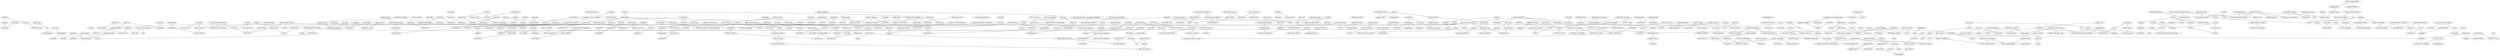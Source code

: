strict graph layer1 {
	graph [name=layer1];
	node [label="\N"];
	453	[label=Metamizole,
		level=2,
		src_id=4539,
		weight=0.000343779721690339];
	3528	[label=Ketoprofen,
		src_id=995,
		weight=0.00017087421941038169];
	453 -- 3528	[level=2,
		weight=150.85];
	573	[label="Dermatitis atopic",
		level=2,
		src_id=175039,
		weight=0.00036268232878682586];
	4102	[label="Molluscum contagiosum",
		src_id=181074,
		weight="7.908616628913477e-05"];
	573 -- 4102	[level=2,
		weight=77.85];
	192	[label="Intra-uterine contraceptive device",
		level=1,
		src_id=179325,
		weight=0.0005350495030549507];
	235	[label=Hysteroscopy,
		level=1,
		src_id=178691,
		weight=0.001127987778172091];
	192 -- 235	[level=1,
		weight=680.88];
	1290	[label=Levonorgestrel,
		src_id=357,
		weight=0.00026220768291672787];
	192 -- 1290	[level=1,
		weight=327.22];
	36	[label="General anaesthesia",
		level=1,
		src_id=177267,
		weight=0.0012487243809056043];
	8	[label="Endotracheal intubation",
		level=1,
		src_id=175952,
		weight=0.0029660700067151513];
	36 -- 8	[level=1,
		weight=236.06];
	1823	[label=Theophylline,
		src_id=268,
		weight=0.00016381561203657782];
	36 -- 1823	[level=2,
		weight=182.64];
	1653	[label=Petrolatum,
		src_id=9014,
		weight=0.00025094233887216924];
	36 -- 1653	[level=2,
		weight=91.82];
	1609	[label=Barbiturates,
		src_id=171262,
		weight=0.00030118982233764236];
	36 -- 1609	[level=1,
		weight=167.5];
	902	[label=Bupivacaine,
		src_id=288,
		weight=0.000289045012379047];
	36 -- 902	[level=1,
		weight=231.54];
	1510	[label=Extubation,
		src_id=176387,
		weight=0.00023104223786010405];
	36 -- 1510	[level=1,
		weight=231.54];
	3520	[label=Abacavir,
		src_id=1033,
		weight=0.0002074355278250261];
	1283	[label=Allopurinol,
		src_id=426,
		weight=0.0002218308188436053];
	3520 -- 1283	[level=2,
		weight=157.53];
	2575	[label=Nevirapine,
		src_id=229,
		weight=0.00015983245257686265];
	3520 -- 2575	[level=2,
		weight=139.48];
	911	[label=Thiamine,
		src_id=144,
		weight=0.00030324949735796786];
	278	[label=Cyanocobalamin,
		level=2,
		src_id=108,
		weight=0.0004306182205437984];
	911 -- 278	[level=2,
		weight=324.21];
	275	[label=Riboflavin,
		level=2,
		src_id=132,
		weight=0.00044609615830520027];
	911 -- 275	[level=2,
		weight=443.47];
	802	[label="Blood immunoglobulin M",
		level=2,
		src_id=172212,
		weight=0.0003856498047249515];
	4538	[label="Blood immunoglobulin M increased",
		src_id=172215,
		weight="9.8375719899159e-05"];
	802 -- 4538	[level=2,
		weight=91.82];
	191	[label=Kyphosis,
		level=1,
		src_id=179643,
		weight=0.0006475076635930889];
	2688	[label="Spinal osteoarthritis",
		src_id=186247,
		weight=0.0001590797957561593];
	191 -- 2688	[level=2,
		weight=162.51];
	295	[label="Neuropathy peripheral",
		src_id=181766,
		weight=0.00025312764452300974];
	191 -- 295	[level=1,
		weight=216.17];
	51	[label=Pimecrolimus,
		level=1,
		src_id=327,
		weight=0.00092747679905103];
	674	[label="Darbepoetin alfa",
		level=1,
		src_id=12,
		weight=0.0005315049695105913];
	51 -- 674	[level=1,
		weight=400.6];
	3602	[label=Rofecoxib,
		src_id=520,
		weight=0.00011731472173842926];
	51 -- 3602	[level=1,
		weight=149.0];
	142	[label="Craniocerebral injury",
		level=2,
		src_id=174523,
		weight=0.0004135230648001639];
	304	[label=Hypoglycaemia,
		src_id=178590,
		weight=0.00028463559992515885];
	142 -- 304	[level=2,
		weight=118.53];
	429	[label=Acidosis,
		level=2,
		src_id=169637,
		weight=0.000424542515939381];
	63	[label=Vigabatrin,
		level=1,
		src_id=1064,
		weight=0.0007308523807714253];
	429 -- 63	[level=1,
		weight=273.45];
	467	[label=Tiagabine,
		level=2,
		src_id=892,
		weight=0.00040487335678035985];
	429 -- 467	[level=1,
		weight=182.64];
	138	[label=Ketosis,
		level=1,
		src_id=179595,
		weight=0.0005548317846352088];
	429 -- 138	[level=1,
		weight=231.54];
	279	[label="Weight decreased",
		src_id=188823,
		weight=0.0002987069737517675];
	429 -- 279	[level=1,
		weight=200.8];
	202	[label=Constipation,
		level=2,
		src_id=174340,
		weight=0.0003669073812335021];
	429 -- 202	[level=2,
		weight=200.8];
	4410	[label=Dermatofibrosarcoma,
		src_id=175050,
		weight=0.00010585574800961044];
	1451	[label=Kyphoscoliosis,
		src_id=179641,
		weight=0.00023631664062904182];
	4410 -- 1451	[level=2,
		weight=100.9];
	364	[label="Skin lesion",
		level=2,
		src_id=185961,
		weight=0.00042724188838580684];
	4410 -- 364	[level=2,
		weight=84.25];
	2561	[label=Digoxin,
		src_id=379,
		weight=0.00014004484402264998];
	2515	[label=Quinidine,
		src_id=894,
		weight=0.00017439453531305798];
	2561 -- 2515	[level=2,
		weight=83.7];
	2561 -- 1823	[level=2,
		weight=89.28];
	1	[label=Convulsion,
		level=1,
		src_id=174366,
		weight=0.0014914133970943108];
	40	[label=Levetiracetam,
		level=2,
		src_id=1186,
		weight=0.0003456160517404579];
	1 -- 40	[level=1,
		weight=132.74];
	2	[label=Epilepsy,
		level=1,
		src_id=176107,
		weight=0.001158093665565596];
	1 -- 2	[level=1,
		weight=396.74];
	102	[label="Grand mal convulsion",
		level=2,
		src_id=177516,
		weight=0.00035869201269556175];
	1 -- 102	[level=2,
		weight=114.94];
	60	[label="Drug abuse",
		level=1,
		src_id=175347,
		weight=0.0007267522280016231];
	43	[label=Cannabis,
		level=1,
		src_id=240914,
		weight=0.0007002452967615758];
	60 -- 43	[level=1,
		weight=100.9];
	399	[label="Full blood count",
		src_id=176934,
		weight=0.0002406821228452093];
	60 -- 399	[level=1,
		weight=154.69];
	1219	[label=Taurine,
		src_id=1860,
		weight=0.00016994231857871784];
	63 -- 1219	[level=1,
		weight=200.8];
	112	[label="Valproic Acid",
		level=2,
		src_id=304,
		weight=0.00040649652407261013];
	27	[label=Lamotrigine,
		level=1,
		src_id=542,
		weight=0.000566509036161363];
	112 -- 27	[level=2,
		weight=172.8];
	42	[label=Carbamazepine,
		level=2,
		src_id=551,
		weight=0.00046140208791079255];
	112 -- 42	[level=2,
		weight=211.14];
	2777	[label=Polypectomy,
		src_id=183791,
		weight=0.0001429336741023957];
	99	[label=Polyp,
		level=1,
		src_id=183789,
		weight=0.0005333674048336311];
	2777 -- 99	[level=1,
		weight=143.71];
	2777 -- 235	[level=1,
		weight=100.9];
	211	[label=Didanosine,
		level=2,
		src_id=886,
		weight=0.0005073627703348053];
	5067	[label=Delavirdine,
		src_id=691,
		weight="9.653514467682304e-05"];
	211 -- 5067	[level=2,
		weight=167.5];
	457	[label=Cholestyramine,
		src_id=1374,
		weight=0.00030033650508549817];
	1837	[label=Basiliximab,
		src_id=72,
		weight=0.00018758104483879227];
	457 -- 1837	[level=1,
		weight=100.9];
	1381	[label="Portal vein thrombosis",
		src_id=183845,
		weight=0.00018313799996798617];
	457 -- 1381	[level=2,
		weight=100.9];
	1396	[label=Paracentesis,
		src_id=182774,
		weight=0.00015176052168613556];
	457 -- 1396	[level=1,
		weight=84.25];
	2476	[label="Ursodeoxycholic acid",
		src_id=1519,
		weight=0.00014573861715726504];
	457 -- 2476	[level=1,
		weight=100.9];
	1297	[label="Tenofovir disoproxil",
		src_id=291,
		weight=0.0002189107299293035];
	220	[label=Pegfilgrastim,
		level=1,
		src_id=19,
		weight=0.0007400238987361521];
	1297 -- 220	[level=2,
		weight=529.88];
	1803	[label=Ritonavir,
		src_id=492,
		weight=0.00018436974003735907];
	1297 -- 1803	[level=2,
		weight=300.7];
	1187	[label="Inositol nicotinate",
		level=2,
		src_id=7903,
		weight=0.0004615402970516404];
	1216	[label=Nicotinamide,
		level=2,
		src_id=2556,
		weight=0.0003444109299269512];
	1187 -- 1216	[level=2,
		weight=412.87];
	480	[label=Biotin,
		src_id=114,
		weight=0.0003093937963794409];
	1187 -- 480	[level=2,
		weight=405.77];
	859	[label="Pantothenic acid",
		level=1,
		src_id=1701,
		weight=0.0005698337503530614];
	1187 -- 859	[level=1,
		weight=516.97];
	2589	[label=Choline,
		src_id=115,
		weight=0.0003301661511252704];
	1187 -- 2589	[level=1,
		weight=474.21];
	37	[label=Discomfort,
		level=1,
		src_id=175264,
		weight=0.000955005330541447];
	227	[label="Prostate cancer",
		level=2,
		src_id=184259,
		weight=0.0003883593160247602];
	37 -- 227	[level=2,
		weight=100.9];
	520	[label="Pain assessment",
		src_id=182631,
		weight=0.00031382712576197297];
	37 -- 520	[level=1,
		weight=215.07];
	472	[label=Cefotaxime,
		level=2,
		src_id=482,
		weight=0.0003486274321725958];
	2492	[label=Cefuroxime,
		src_id=1096,
		weight=0.0001902509214028218];
	472 -- 2492	[level=2,
		weight=104.34];
	1950	[label="Procedural complication",
		src_id=184103,
		weight=0.00016646837379897216];
	2823	[label="Oesophageal stenosis",
		src_id=182130,
		weight=0.00011631653955907056];
	1950 -- 2823	[level=2,
		weight=53.58];
	3724	[label=Vitrectomy,
		src_id=188671,
		weight="8.676875443323742e-05"];
	1950 -- 3724	[level=2,
		weight=53.58];
	72	[label=Headache,
		level=2,
		src_id=177790,
		weight=0.0004060717314652504];
	166	[label=Aura,
		src_id=171120,
		weight=0.0003056380812108006];
	72 -- 166	[level=1,
		weight=200.8];
	21	[label=Dizziness,
		level=1,
		src_id=175317,
		weight=0.0010359105341555743];
	72 -- 21	[level=1,
		weight=207.69];
	2060	[label="Left ventricular failure",
		src_id=179843,
		weight=0.00016961447449979325];
	734	[label="Malignant hypertension",
		level=2,
		src_id=180419,
		weight=0.00037231743672984315];
	2060 -- 734	[level=2,
		weight=53.58];
	3198	[label="Atrial tachycardia",
		src_id=171085,
		weight=0.00013027327299679052];
	2060 -- 3198	[level=2,
		weight=84.25];
	659	[label=Gemcitabine,
		src_id=430,
		weight=0.000293975878024137];
	450	[label=Alicaforsen,
		level=2,
		src_id=5493,
		weight=0.000395699346007514];
	659 -- 450	[level=2,
		weight=167.5];
	4119	[label="Metastases to lung",
		src_id=180867,
		weight="7.708890318224463e-05"];
	659 -- 4119	[level=2,
		weight=84.25];
	2905	[label="Liver function test abnormal",
		src_id=180084,
		weight=0.00014244402158439308];
	4629	[label="Alagille syndrome",
		src_id=169931,
		weight="8.252355142642772e-05"];
	2905 -- 4629	[level=1,
		weight=91.82];
	1986	[label=Pancreaticoduodenectomy,
		src_id=182721,
		weight=0.000153247297884743];
	2905 -- 1986	[level=1,
		weight=91.82];
	273	[label=Baclofen,
		level=2,
		src_id=172,
		weight=0.0003439734997127418];
	315	[label="Emotional distress",
		src_id=175782,
		weight=0.0003354403898744727];
	273 -- 315	[level=2,
		weight=143.71];
	163	[label="Convulsion neonatal",
		level=1,
		src_id=174368,
		weight=0.0006191865691639976];
	746	[label="Hypoxic-ischaemic encephalopathy",
		src_id=178679,
		weight=0.00031753716019821];
	163 -- 746	[level=1,
		weight=157.13];
	2001	[label=Oesophagitis,
		src_id=182142,
		weight=0.00019123975665542175];
	1082	[label=Duodenitis,
		src_id=175453,
		weight=0.0003411666109689054];
	2001 -- 1082	[level=2,
		weight=182.64];
	2001 -- 2823	[level=2,
		weight=84.25];
	48	[label="Epigallocatechin Gallate",
		level=2,
		src_id=9779,
		weight=0.0005026921883170589];
	3573	[label=Eplerenone,
		src_id=686,
		weight=0.00017179742600361588];
	48 -- 3573	[level=2,
		weight=231.54];
	30	[label=Hypotension,
		level=1,
		src_id=178653,
		weight=0.0011207352721610269];
	391	[label="Hepatic failure",
		src_id=177896,
		weight=0.0002927035108036598];
	30 -- 391	[level=2,
		weight=154.69];
	13	[label=Hypersensitivity,
		level=1,
		src_id=178510,
		weight=0.001816172448834386];
	30 -- 13	[level=1,
		weight=223.0];
	269	[label=Phenylephrine,
		level=1,
		src_id=377,
		weight=0.000563356279589488];
	268	[label=Dextromethorphan,
		level=1,
		src_id=501,
		weight=0.0005927385032700401];
	269 -- 268	[level=1,
		weight=554.5];
	899	[label=Ampicillin,
		level=2,
		src_id=404,
		weight=0.0004264532781454416];
	640	[label=Streptomycin,
		level=2,
		src_id=1066,
		weight=0.000449610420179044];
	899 -- 640	[level=2,
		weight=412.35];
	3332	[label=Sulbactam,
		src_id=8263,
		weight=0.00022005565856731833];
	899 -- 3332	[level=2,
		weight=375.63];
	180	[label="Sleep disorder",
		src_id=186000,
		weight=0.00032804415427693014];
	67	[label=Somnolence,
		level=2,
		src_id=186129,
		weight=0.0004291893720459681];
	180 -- 67	[level=1,
		weight=229.34];
	706	[label="Rapid eye movements sleep abnormal",
		src_id=184785,
		weight=0.0003171356409042116];
	180 -- 706	[level=1,
		weight=134.2];
	368	[label="Rheumatoid arthritis",
		src_id=185333,
		weight=0.0001907679508754495];
	180 -- 368	[level=2,
		weight=67.6];
	172	[label=Gabapentin,
		level=2,
		src_id=982,
		weight=0.0005049320663625765];
	467 -- 172	[level=1,
		weight=198.94];
	1047	[label=Hyperinsulinaemia,
		src_id=178466,
		weight=0.0002689337540645317];
	2967	[label=Hyperandrogenism,
		src_id=178421,
		weight=0.0002553877394845785];
	1047 -- 2967	[level=1,
		weight=127.46];
	386	[label="Insulin resistance",
		level=2,
		src_id=179186,
		weight=0.0003567633595937167];
	1047 -- 386	[level=1,
		weight=161.76];
	206	[label="Analgesic therapy",
		level=2,
		src_id=170274,
		weight=0.000498488260290171];
	152	[label="Procedural pain",
		level=1,
		src_id=184110,
		weight=0.0009127574818213229];
	206 -- 152	[level=1,
		weight=357.79];
	11	[label=Pain,
		level=2,
		src_id=182630,
		weight=0.000491034499051088];
	206 -- 11	[level=1,
		weight=213.25];
	3588	[label=Imatinib,
		src_id=606,
		weight=0.00015167748024478447];
	915	[label=Alemtuzumab,
		level=2,
		src_id=82,
		weight=0.0004898633236719767];
	3588 -- 915	[level=2,
		weight=460.0];
	1107	[label="Chronic myeloid leukaemia",
		src_id=173721,
		weight=0.0002297839346578467];
	3588 -- 1107	[level=2,
		weight=96.14];
	888	[label="Magnesium sulfate",
		src_id=640,
		weight=0.00020201039223599398];
	564	[label=Eclampsia,
		level=2,
		src_id=175589,
		weight=0.00038198789361757515];
	888 -- 564	[level=2,
		weight=221.79];
	222	[label=Stillbirth,
		level=1,
		src_id=186413,
		weight=0.0006284999975112089];
	888 -- 222	[level=2,
		weight=90.2];
	665	[label="L-Proline",
		level=2,
		src_id=163,
		weight=0.0003472765336257899];
	277	[label="L-Lysine",
		level=2,
		src_id=116,
		weight=0.0004764052375782675];
	665 -- 277	[level=2,
		weight=300.7];
	336	[label=Anosmia,
		level=2,
		src_id=170453,
		weight=0.0003607411298301288];
	10	[label=Pyrexia,
		level=1,
		src_id=184658,
		weight=0.0022200896842992845];
	336 -- 10	[level=2,
		weight=100.9];
	1598	[label="Blood calcium",
		src_id=171999,
		weight=0.00022951768641498946];
	4869	[label="Alkaline Phosphatase",
		src_id=5234,
		weight="9.149047021807733e-05"];
	1598 -- 4869	[level=2,
		weight=145.87];
	677	[label=Citrus,
		src_id=240147,
		weight=0.00022467272478721013];
	1598 -- 677	[level=2,
		weight=125.88];
	423	[label="Biopsy bone marrow",
		level=2,
		src_id=171564,
		weight=0.00037780725117256953];
	4538 -- 423	[level=2,
		weight=77.85];
	64	[label="Adefovir Dipivoxil",
		level=1,
		src_id=704,
		weight=0.0005573308655019807];
	219	[label="Ibritumomab tiuxetan",
		level=1,
		src_id=75,
		weight=0.0005489593038499381];
	64 -- 219	[level=1,
		weight=545.91];
	621	[label="Benzoyl peroxide",
		src_id=8041,
		weight=0.00021779993474946573];
	64 -- 621	[level=1,
		weight=100.9];
	627	[label=Clevudine,
		level=2,
		src_id=5745,
		weight=0.00040021192736947096];
	64 -- 627	[level=1,
		weight=600.4];
	1866	[label="Varices oesophageal",
		src_id=188269,
		weight=0.000289831556034854];
	225	[label=Sclerotherapy,
		level=1,
		src_id=185617,
		weight=0.0006233791825313515];
	1866 -- 225	[level=1,
		weight=467.2];
	155	[label="Portal hypertension",
		level=1,
		src_id=183834,
		weight=0.0005527016472110888];
	1866 -- 155	[level=1,
		weight=143.71];
	1866 -- 1082	[level=1,
		weight=143.71];
	361	[label=Syncope,
		src_id=186636,
		weight=0.00026450533860730854];
	69	[label="Blood lactic acid",
		level=1,
		src_id=172243,
		weight=0.0006881795770136929];
	361 -- 69	[level=2,
		weight=182.64];
	361 -- 304	[level=2,
		weight=219.43];
	134	[label=Schizophrenia,
		level=2,
		src_id=185574,
		weight=0.0003943760205991166];
	59	[label="Psychotic disorder",
		level=2,
		src_id=184453,
		weight=0.0004377401587974635];
	134 -- 59	[level=2,
		weight=101.63];
	1815	[label=Clozapine,
		src_id=353,
		weight=0.0001611371182021418];
	134 -- 1815	[level=2,
		weight=154.69];
	104	[label="Bulimia nervosa",
		level=2,
		src_id=172802,
		weight=0.0005066651398261236];
	134 -- 104	[level=2,
		weight=213.03];
	915 -- 674	[level=1,
		weight=480.52];
	2590	[label=Natalizumab,
		src_id=101,
		weight=0.00012117910562137814];
	915 -- 2590	[level=2,
		weight=244.0];
	1238	[label=Dutasteride,
		src_id=1110,
		weight=0.00034273607192303996];
	915 -- 1238	[level=1,
		weight=455.09];
	660	[label=Gefitinib,
		level=1,
		src_id=308,
		weight=0.0005383733162027506];
	915 -- 660	[level=1,
		weight=520.48];
	2169	[label=Diverticulum,
		src_id=175309,
		weight=0.00015070236884959955];
	2169 -- 99	[level=2,
		weight=100.9];
	1583	[label="Bundle branch block right",
		src_id=172808,
		weight=0.00022750973873412168];
	2169 -- 1583	[level=2,
		weight=84.25];
	66	[label=Topiramate,
		level=2,
		src_id=264,
		weight=0.0004606091458321802];
	172 -- 66	[level=1,
		weight=146.82];
	35	[label=Rash,
		level=1,
		src_id=184786,
		weight=0.0006328401086962194];
	172 -- 35	[level=1,
		weight=173.24];
	1704	[label=Pizotifen,
		src_id=5441,
		weight=0.00025270805150283225];
	1636	[label=Candesartan,
		src_id=10954,
		weight=0.00022877970672539937];
	1704 -- 1636	[level=2,
		weight=112.0];
	908	[label=Carbidopa,
		level=2,
		src_id=181,
		weight=0.0003763662436041836];
	1704 -- 908	[level=2,
		weight=308.38];
	307	[label=Hydronephrosis,
		level=2,
		src_id=178382,
		weight=0.00042372028264699456];
	3186	[label="Bicuspid aortic valve",
		src_id=171455,
		weight=0.00017859570602821783];
	307 -- 3186	[level=2,
		weight=167.5];
	1010	[label=Mucopolysaccharidosis,
		level=2,
		src_id=181156,
		weight=0.00035068631901427676];
	3828	[label=Spondylolisthesis,
		src_id=186322,
		weight="9.817541576858831e-05"];
	1010 -- 3828	[level=2,
		weight=77.85];
	2280	[label=Adenoidectomy,
		src_id=169794,
		weight=0.00020703786854404198];
	4087	[label=Myringotomy,
		src_id=181422,
		weight="9.450957838512861e-05"];
	2280 -- 4087	[level=2,
		weight=91.82];
	2657	[label=Tonsillectomy,
		src_id=187153,
		weight="9.46467026374871e-05"];
	2280 -- 2657	[level=2,
		weight=75.47];
	1562	[label="Chronic paroxysmal hemicrania",
		src_id=173727,
		weight=0.00017358938526136012];
	580	[label="Cluster headache",
		src_id=173813,
		weight=0.00020476437183704582];
	1562 -- 580	[level=2,
		weight=105.37];
	3034	[label="Factor XII deficiency",
		src_id=176512,
		weight=0.00014029041431274335];
	1562 -- 3034	[level=2,
		weight=100.9];
	449	[label=Teriparatide,
		level=2,
		src_id=5535,
		weight=0.0004075771316934474];
	674 -- 449	[level=2,
		weight=316.47];
	55	[label=Telithromycin,
		level=1,
		src_id=962,
		weight=0.0008744693749667707];
	674 -- 55	[level=1,
		weight=474.21];
	914	[label=Efalizumab,
		level=2,
		src_id=90,
		weight=0.0003455121563629616];
	674 -- 914	[level=1,
		weight=474.21];
	4457	[label="Cohen syndrome",
		src_id=173891,
		weight=0.00012248175933382666];
	390	[label="Hiatus hernia",
		level=2,
		src_id=178127,
		weight=0.0003790740929652891];
	4457 -- 390	[level=1,
		weight=143.71];
	2207	[label="Central obesity",
		src_id=173318,
		weight=0.0001797687327460041];
	4457 -- 2207	[level=1,
		weight=125.88];
	4972	[label=Cefoxitin,
		src_id=1295,
		weight="7.204950431923321e-05"];
	5152	[label=Cefotiam,
		src_id=220,
		weight=0.00010332192866312151];
	4972 -- 5152	[level=2,
		weight=100.9];
	2475	[label=Tazobactam,
		src_id=1538,
		weight=0.00022675406776081068];
	4972 -- 2475	[level=2,
		weight=84.25];
	843	[label="Zinc oxide",
		level=2,
		src_id=8260,
		weight=0.0004463993029121841];
	843 -- 1653	[level=2,
		weight=471.12];
	344	[label=Selenium,
		level=2,
		src_id=9080,
		weight=0.0003616593349791663];
	108	[label=Zinc,
		level=2,
		src_id=1526,
		weight=0.000466022236986854];
	344 -- 108	[level=1,
		weight=220.96];
	139	[label=Hypotonia,
		level=2,
		src_id=178665,
		weight=0.00046868806259317704];
	344 -- 139	[level=2,
		weight=200.8];
	76	[label="gamma-Aminobutyric acid",
		level=1,
		src_id=2399,
		weight=0.000603816203443596];
	344 -- 76	[level=1,
		weight=167.5];
	331	[label=Blepharospasm,
		level=2,
		src_id=171891,
		weight=0.0003957756704407276];
	702	[label="Salivary hypersecretion",
		level=2,
		src_id=185485,
		weight=0.0005036979211711396];
	331 -- 702	[level=2,
		weight=250.75];
	3243	[label="Alanine aminotransferase",
		src_id=169932,
		weight=0.0002741586199997286];
	4869 -- 3243	[level=2,
		weight=68.79];
	974	[label="Premature baby",
		src_id=184036,
		weight=0.00019648709225903067];
	543	[label="Low birth weight baby",
		level=1,
		src_id=180135,
		weight=0.0006785934607492133];
	974 -- 543	[level=2,
		weight=200.8];
	974 -- 2657	[level=2,
		weight=74.1];
	1278	[label=Oxaliplatin,
		src_id=513,
		weight=0.00033146426118013645];
	1554	[label="Colorectal cancer",
		src_id=173947,
		weight=0.00029136543184066547];
	1278 -- 1554	[level=2,
		weight=281.97];
	1392	[label="Peripheral sensory neuropathy",
		src_id=183206,
		weight=0.00022209687184550407];
	1278 -- 1392	[level=2,
		weight=193.79];
	986	[label="Peripheral nerve decompression",
		src_id=183182,
		weight=0.00026293476875893345];
	358	[label="Trigeminal neuralgia",
		level=2,
		src_id=187430,
		weight=0.0004045392049122484];
	986 -- 358	[level=2,
		weight=105.09];
	2737	[label=Radiculotomy,
		src_id=184739,
		weight=0.00014542923533997988];
	986 -- 2737	[level=2,
		weight=114.92];
	692	[label="Toxic epidermal necrolysis",
		level=2,
		src_id=187221,
		weight=0.00037718621807581126];
	1283 -- 692	[level=2,
		weight=107.36];
	215	[label=Alprazolam,
		src_id=393,
		weight=0.0002944208289397098];
	217	[label=Lorazepam,
		src_id=177,
		weight=0.00033695437838894305];
	215 -- 217	[level=1,
		weight=104.1];
	18	[label=Acetaminophen,
		level=1,
		src_id=307,
		weight=0.0011702122737312882];
	215 -- 18	[level=1,
		weight=118.53];
	3607	[label=Quinine,
		src_id=457,
		weight=0.00012916763760341957];
	2515 -- 3607	[level=2,
		weight=53.08];
	200	[label="Endoscopic retrograde cholangiopancreatography",
		level=1,
		src_id=175919,
		weight=0.0005873866738726844];
	200 -- 1986	[level=1,
		weight=112.0];
	2070	[label="Intervertebral disc protrusion",
		src_id=179262,
		weight=0.00012051162895028387];
	583	[label="Cervical myelopathy",
		src_id=173441,
		weight=0.0002789013218143008];
	2070 -- 583	[level=2,
		weight=77.85];
	2070 -- 3828	[level=2,
		weight=100.9];
	2275	[label="Alveolitis fibrosing",
		src_id=170104,
		weight=0.0001641912964844072];
	705	[label="Renal tubular acidosis",
		src_id=185082,
		weight=0.0002592045570619433];
	2275 -- 705	[level=2,
		weight=72.36];
	1547	[label="Cranial nerve disorder",
		src_id=174512,
		weight=0.00023691524015672722];
	2275 -- 1547	[level=2,
		weight=77.85];
	165	[label="Bipolar disorder",
		level=2,
		src_id=171758,
		weight=0.0003807807159114793];
	27 -- 165	[level=1,
		weight=177.86];
	27 -- 66	[level=1,
		weight=154.42];
	27 -- 40	[level=1,
		weight=149.87];
	2478	[label=Dextroamphetamine,
		src_id=1510,
		weight=0.00032663934599620184];
	268 -- 2478	[level=2,
		weight=164.2];
	1252	[label=Guaifenesin,
		src_id=860,
		weight=0.00024722548937474435];
	268 -- 1252	[level=1,
		weight=338.11];
	218	[label=Pyridoxine,
		level=1,
		src_id=156,
		weight=0.0005962028046783525];
	218 -- 108	[level=1,
		weight=300.7];
	194	[label="Infantile spasms",
		level=2,
		src_id=178941,
		weight=0.0005035302838668041];
	218 -- 194	[level=1,
		weight=177.29];
	218 -- 859	[level=1,
		weight=927.0];
	14	[label="Blood ketone body",
		level=1,
		src_id=172233,
		weight=0.0019077967078955991];
	432	[label="Von Willebrand Factor Human",
		level=2,
		src_id=10756,
		weight=0.00037429607775024546];
	14 -- 432	[level=2,
		weight=100.9];
	489	[label="Wegener's granulomatosis",
		src_id=188817,
		weight=0.0003106092503266677];
	14 -- 489	[level=2,
		weight=100.9];
	747	[label=Hypothyroidism,
		src_id=178664,
		weight=0.0002475037591637818];
	14 -- 747	[level=1,
		weight=100.9];
	1025	[label="Low carbohydrate diet",
		level=2,
		src_id=180136,
		weight=0.0004605297511098071];
	14 -- 1025	[level=1,
		weight=282.77];
	303	[label=Hypoproteinaemia,
		level=2,
		src_id=178641,
		weight=0.00037223198608878283];
	14 -- 303	[level=2,
		weight=91.82];
	3411	[label=Pegaptanib,
		src_id=4617,
		weight=0.0001327686407228088];
	449 -- 3411	[level=2,
		weight=273.45];
	224	[label="Sleep apnoea syndrome",
		level=2,
		src_id=185998,
		weight=0.0004066020449041447];
	371	[label="Poor quality sleep",
		level=2,
		src_id=183802,
		weight=0.0004416778973533476];
	224 -- 371	[level=2,
		weight=200.8];
	664	[label=Amphetamine,
		level=2,
		src_id=173,
		weight=0.00039162441822319965];
	2478 -- 664	[level=2,
		weight=813.44];
	371 -- 706	[level=2,
		weight=117.26];
	1084	[label="Drug level",
		src_id=175379,
		weight=0.00022373266055771696];
	125	[label="Formic Acid",
		level=2,
		src_id=1847,
		weight=0.0004181639084906061];
	1084 -- 125	[level=2,
		weight=147.38];
	157	[label="Intensive care",
		level=2,
		src_id=179204,
		weight=0.0003707776991609984];
	1084 -- 157	[level=2,
		weight=125.88];
	390 -- 1082	[level=1,
		weight=143.71];
	250	[label=Amblyopia,
		level=2,
		src_id=170111,
		weight=0.0004560121119191841];
	4578	[label=Astigmatism,
		src_id=171042,
		weight=0.0001283758809501441];
	250 -- 4578	[level=2,
		weight=200.8];
	961	[label="Respiratory rate",
		src_id=185143,
		weight=0.0002960840929200103];
	8 -- 961	[level=1,
		weight=231.54];
	71	[label=Propofol,
		level=1,
		src_id=804,
		weight=0.000955956019496262];
	8 -- 71	[level=1,
		weight=313.19];
	176	[label=Morphine,
		level=2,
		src_id=286,
		weight=0.00044867051853340423];
	8 -- 176	[level=1,
		weight=231.54];
	167	[label=Apnoea,
		level=1,
		src_id=170739,
		weight=0.0005624076422048548];
	8 -- 167	[level=1,
		weight=188.31];
	3598	[label=Doxapram,
		src_id=548,
		weight=0.00015074467219267494];
	8 -- 3598	[level=1,
		weight=200.8];
	8 -- 13	[level=1,
		weight=177.29];
	348	[label=Ketamine,
		level=2,
		src_id=1205,
		weight=0.0003454043439664185];
	8 -- 348	[level=2,
		weight=167.5];
	1224	[label=Cathinone,
		src_id=1494,
		weight=0.0002908223954604311];
	1289	[label=Norepinephrine,
		src_id=358,
		weight=0.0002188985185368252];
	1224 -- 1289	[level=2,
		weight=160.84];
	1211	[label=Phenethylamine,
		src_id=4077,
		weight=0.0002835342655859681];
	1224 -- 1211	[level=2,
		weight=215.07];
	349	[label=Clofarabine,
		level=2,
		src_id=618,
		weight=0.0004164835859564233];
	349 -- 627	[level=2,
		weight=500.5];
	255	[label=Corn,
		src_id=8641,
		weight=0.0003196626884171225];
	345	[label=Wheat,
		src_id=8648,
		weight=0.000337640982103393];
	255 -- 345	[level=1,
		weight=135.7];
	455	[label=Fructose,
		src_id=3934,
		weight=0.00030086341604457467];
	255 -- 455	[level=1,
		weight=180.07];
	57	[label="Respiratory depression",
		level=1,
		src_id=185127,
		weight=0.0008829428652103677];
	217 -- 57	[level=1,
		weight=149.0];
	185	[label=Pancreatitis,
		level=1,
		src_id=182725,
		weight=0.0005622244130630202];
	145	[label=Asthma,
		level=1,
		src_id=171037,
		weight=0.0005122049742305438];
	185 -- 145	[level=1,
		weight=414.71];
	245	[label=Cellulitis,
		level=2,
		src_id=173285,
		weight=0.0003810959109820949];
	4087 -- 245	[level=2,
		weight=84.25];
	1046	[label=Hyperinsulinism,
		level=2,
		src_id=178467,
		weight=0.0003440932624696789];
	993	[label=Pancreatectomy,
		level=2,
		src_id=182670,
		weight=0.00038378070386557337];
	1046 -- 993	[level=2,
		weight=122.5];
	4305	[label="Glutamate dehydrogenase",
		src_id=177451,
		weight="9.280501245631464e-05"];
	1046 -- 4305	[level=2,
		weight=77.85];
	46	[label="Lumbar puncture",
		level=1,
		src_id=180161,
		weight=0.000773668670613315];
	234	[label="Local anaesthesia",
		level=2,
		src_id=180103,
		weight=0.0004708194215207977];
	46 -- 234	[level=1,
		weight=308.38];
	372	[label="Polycystic ovaries",
		src_id=183761,
		weight=0.0003337054515846583];
	372 -- 2967	[level=1,
		weight=261.3];
	372 -- 222	[level=1,
		weight=135.48];
	814	[label=Amenorrhoea,
		src_id=170117,
		weight=0.00021881511143869356];
	372 -- 814	[level=2,
		weight=98.31];
	118	[label="Disease progression",
		level=1,
		src_id=175268,
		weight=0.0006497807957963368];
	197	[label=Glioma,
		level=2,
		src_id=177386,
		weight=0.0003834337009047795];
	118 -- 197	[level=1,
		weight=118.53];
	554	[label="Hepatitis B",
		level=2,
		src_id=177942,
		weight=0.0003542799481694493];
	118 -- 554	[level=2,
		weight=100.9];
	641	[label=Ibuprofen,
		src_id=1035,
		weight=0.0003104427746624865];
	265	[label=Naproxen,
		level=2,
		src_id=774,
		weight=0.00037577830755547176];
	641 -- 265	[level=2,
		weight=255.24];
	1798	[label=Diclofenac,
		src_id=573,
		weight=0.00017195155358553323];
	641 -- 1798	[level=2,
		weight=239.32];
	2554	[label=Trimethoprim,
		src_id=429,
		weight=0.00032074853453036283];
	1761	[label=Sulfamethoxazole,
		level=2,
		src_id=1001,
		weight=0.0003487697276776888];
	2554 -- 1761	[level=2,
		weight=750.25];
	1670	[label=Pea,
		src_id=8621,
		weight=0.00019601714989358216];
	2554 -- 1670	[level=2,
		weight=125.88];
	869	[label=Amifostine,
		src_id=1127,
		weight=0.0003058950560172752];
	1554 -- 869	[level=2,
		weight=250.75];
	873	[label=Ezetimibe,
		level=2,
		src_id=959,
		weight=0.0004708845441895946];
	3553	[label=Ribavirin,
		src_id=797,
		weight=0.0001511013064057769];
	873 -- 3553	[level=2,
		weight=219.53];
	873 -- 55	[level=2,
		weight=500.5];
	1143	[label="Angle closure glaucoma",
		src_id=170394,
		weight=0.00023424727897547183];
	2573	[label=Pamidronate,
		src_id=273,
		weight=0.00013966648688380884];
	1143 -- 2573	[level=2,
		weight=100.9];
	1414	[label=Myopia,
		src_id=181408,
		weight=0.00015443590019124776];
	1143 -- 1414	[level=2,
		weight=125.88];
	563	[label=Effusion,
		level=2,
		src_id=175627,
		weight=0.00034773431217762803];
	1143 -- 563	[level=2,
		weight=112.0];
	1756	[label="Etidronic acid",
		src_id=1061,
		weight=0.00012348940282724837];
	1143 -- 1756	[level=2,
		weight=100.9];
	1878	[label="Transurethral prostatectomy",
		src_id=187343,
		weight=0.00015356232138331207];
	1946	[label=Prostatitis,
		src_id=184301,
		weight=0.00012495163969156268];
	1878 -- 1946	[level=2,
		weight=100.9];
	594	[label="Benign prostatic hyperplasia",
		level=2,
		src_id=171409,
		weight=0.0003629179106062901];
	1878 -- 594	[level=2,
		weight=167.5];
	2509	[label=Ganciclovir,
		src_id=990,
		weight=0.00017304060541425308];
	2550	[label=Foscarnet,
		src_id=516,
		weight=0.00020863972283645293];
	2509 -- 2550	[level=2,
		weight=112.0];
	4950	[label=Valganciclovir,
		src_id=1542,
		weight=0.0001179318627985627];
	2509 -- 4950	[level=2,
		weight=125.88];
	1952	[label="Primary hypogonadism",
		src_id=184079,
		weight=0.00018536900576133144];
	3229	[label="Androgen deficiency",
		src_id=170304,
		weight=0.00015934859257751992];
	1952 -- 3229	[level=1,
		weight=154.69];
	1042	[label=Hypogonadism,
		src_id=178597,
		weight=0.0002717529476831292];
	1952 -- 1042	[level=1,
		weight=80.29];
	977	[label="Polycythaemia vera",
		src_id=183763,
		weight=0.00033226819203854293];
	771	[label="Essential thrombocythaemia",
		src_id=176215,
		weight=0.0003427497488998805];
	977 -- 771	[level=2,
		weight=231.54];
	1241	[label=Hydroxyurea,
		src_id=991,
		weight=0.0002528538236186602];
	977 -- 1241	[level=2,
		weight=188.31];
	373	[label="Pleural effusion",
		level=2,
		src_id=183639,
		weight=0.00038834930122769987];
	373 -- 563	[level=2,
		weight=125.88];
	2840	[label="Neuroendocrine carcinoma",
		src_id=181723,
		weight=0.00011752023065567342];
	223	[label="Squamous cell carcinoma",
		level=1,
		src_id=186342,
		weight=0.0005212538485847697];
	2840 -- 223	[level=1,
		weight=63.44];
	2694	[label="Small cell lung cancer",
		src_id=186033,
		weight=0.00014847892917421937];
	2840 -- 2694	[level=1,
		weight=100.9];
	465	[label=Carboplatin,
		level=2,
		src_id=944,
		weight=0.0004055975685607465];
	465 -- 450	[level=2,
		weight=200.8];
	5041	[label=Benzonatate,
		src_id=854,
		weight="8.340107267603787e-05"];
	1936	[label="Renal cell carcinoma",
		src_id=185018,
		weight=0.0001707245413337064];
	5041 -- 1936	[level=1,
		weight=84.25];
	2146	[label="Evidence based treatment",
		src_id=176236,
		weight=0.00012243931234898718];
	5041 -- 2146	[level=1,
		weight=100.9];
	2757	[label="Progressive multifocal leukoencephalopathy",
		src_id=184218,
		weight=0.00011007021215527178];
	2590 -- 2757	[level=2,
		weight=76.4];
	2567	[label=Piperacillin,
		src_id=310,
		weight=0.00023479589592604623];
	2492 -- 2567	[level=2,
		weight=112.0];
	274	[label="L-Alanine",
		level=2,
		src_id=152,
		weight=0.00045077527512206916];
	1836	[label="L-Arginine",
		src_id=117,
		weight=0.00019648616325055826];
	274 -- 1836	[level=2,
		weight=174.74];
	913	[label=Methionine,
		src_id=126,
		weight=0.00028588933607054455];
	274 -- 913	[level=2,
		weight=300.7];
	5037	[label=Oxybuprocaine,
		src_id=878,
		weight="9.184044777957969e-05"];
	1258	[label=Proparacaine,
		level=2,
		src_id=793,
		weight=0.0003531788268546454];
	5037 -- 1258	[level=2,
		weight=91.82];
	408	[label="Dry eye",
		level=2,
		src_id=175418,
		weight=0.0004247416525951788];
	5037 -- 408	[level=2,
		weight=91.82];
	468	[label=Fentanyl,
		level=2,
		src_id=799,
		weight=0.0004304499070640879];
	468 -- 176	[level=1,
		weight=400.6];
	468 -- 520	[level=1,
		weight=250.75];
	278 -- 2589	[level=2,
		weight=510.49];
	38	[label=Depression,
		level=2,
		src_id=175023,
		weight=0.0003863218802313167];
	165 -- 38	[level=1,
		weight=157.09];
	347	[label=Lithium,
		src_id=1316,
		weight=0.00026646793198477196];
	165 -- 347	[level=1,
		weight=274.3];
	132	[label="Tonic convulsion",
		level=2,
		src_id=187142,
		weight=0.00039004245459668175];
	132 -- 746	[level=1,
		weight=182.64];
	144	[label="Atonic seizures",
		level=1,
		src_id=171063,
		weight=0.0005428231945762748];
	132 -- 144	[level=1,
		weight=166.76];
	50	[label=Diazepam,
		level=2,
		src_id=815,
		weight=0.00043933224610951196];
	50 -- 11	[level=2,
		weight=152.36];
	907	[label=Azithromycin,
		src_id=198,
		weight=0.0003187245544326364];
	640 -- 907	[level=2,
		weight=234.1];
	4376	[label="Encephalitic infection",
		src_id=175798,
		weight="8.728541541319319e-05"];
	4376 -- 489	[level=2,
		weight=100.9];
	1135	[label="Biopsy lung",
		src_id=171641,
		weight=0.00029289338753007136];
	4376 -- 1135	[level=2,
		weight=91.82];
	32	[label="Insulin Detemir",
		level=1,
		src_id=1281,
		weight=0.0007640697634665035];
	169	[label=Tiotropium,
		level=2,
		src_id=1352,
		weight=0.00039304465250081775];
	32 -- 169	[level=2,
		weight=429.14];
	2485	[label="Insulin Aspart",
		src_id=1280,
		weight=0.00021320551106064837];
	32 -- 2485	[level=1,
		weight=500.5];
	95	[label=Exenatide,
		level=2,
		src_id=1259,
		weight=0.00041711122198186584];
	32 -- 95	[level=1,
		weight=385.23];
	590	[label="Blood glucose",
		src_id=172153,
		weight=0.00025119396567084736];
	122	[label="Blood insulin",
		src_id=172218,
		weight=0.000308889632089204];
	590 -- 122	[level=1,
		weight=125.53];
	590 -- 10	[level=1,
		weight=167.5];
	181	[label=Sinusitis,
		level=2,
		src_id=185908,
		weight=0.00034691814924974715];
	181 -- 10	[level=2,
		weight=100.9];
	220 -- 219	[level=1,
		weight=467.2];
	131	[label=Cetuximab,
		level=1,
		src_id=2,
		weight=0.0006035146533305115];
	220 -- 131	[level=1,
		weight=471.12];
	2519	[label=Emtricitabine,
		src_id=865,
		weight=0.00019953025279663468];
	220 -- 2519	[level=2,
		weight=474.21];
	220 -- 660	[level=1,
		weight=600.4];
	128	[label=Tipranavir,
		level=2,
		src_id=918,
		weight=0.0004705595818516969];
	220 -- 128	[level=2,
		weight=438.06];
	1923	[label=Rhinitis,
		src_id=185349,
		weight=0.00015024966513551798];
	2816	[label="Oral allergy syndrome",
		src_id=182292,
		weight=0.00011766815265488609];
	1923 -- 2816	[level=2,
		weight=67.6];
	1923 -- 10	[level=2,
		weight=100.9];
	383	[label=Malaria,
		level=2,
		src_id=180381,
		weight=0.0003984451384059627];
	383 -- 3607	[level=2,
		weight=55.24];
	9	[label="Fondaparinux sodium",
		level=1,
		src_id=556,
		weight=0.0016358911710639495];
	1813	[label="Zoledronic acid",
		src_id=388,
		weight=0.00020036407042785785];
	9 -- 1813	[level=2,
		weight=385.23];
	5	[label="Botulinum Toxin Type B",
		level=1,
		src_id=41,
		weight=0.0017680976760879523];
	9 -- 5	[level=1,
		weight=538.92];
	20	[label=Nausea,
		level=1,
		src_id=181546,
		weight=0.0008344175358535528];
	446	[label="Amino acids",
		src_id=8309,
		weight=0.00024486909369206993];
	20 -- 446	[level=1,
		weight=143.71];
	20 -- 71	[level=1,
		weight=200.8];
	20 -- 21	[level=1,
		weight=132.97];
	690	[label=Toxocariasis,
		level=2,
		src_id=187234,
		weight=0.00038778418811995723];
	3985	[label=Pica,
		src_id=183479,
		weight="6.65648361808177e-05"];
	690 -- 3985	[level=2,
		weight=48.57];
	216	[label=Phentermine,
		src_id=182,
		weight=0.0002797787560615164];
	2521	[label=Benzphetamine,
		src_id=851,
		weight=0.00020032890562451358];
	216 -- 2521	[level=2,
		weight=300.7];
	2433	[label=Tanespimycin,
		src_id=4824,
		weight=0.00015646245528085518];
	216 -- 2433	[level=2,
		weight=100.9];
	526	[label="Obstructive airways disorder",
		src_id=181997,
		weight=0.000297239782479695];
	234 -- 526	[level=1,
		weight=200.8];
	113	[label=Tremor,
		level=2,
		src_id=187373,
		weight=0.00036098829842605705];
	234 -- 113	[level=1,
		weight=167.5];
	110	[label=Midazolam,
		level=1,
		src_id=669,
		weight=0.000541975982716127];
	62	[label=Anaesthesia,
		level=1,
		src_id=170206,
		weight=0.0006670966920062927];
	110 -- 62	[level=1,
		weight=100.9];
	126	[label=Posaconazole,
		level=2,
		src_id=1246,
		weight=0.00042005738019695714];
	1729	[label=Ciclesonide,
		src_id=1353,
		weight=0.0001731469113677049];
	126 -- 1729	[level=2,
		weight=286.43];
	550	[label=Hypohidrosis,
		level=2,
		src_id=178600,
		weight=0.00040141166382973837];
	1848	[label=Datura,
		src_id=240222,
		weight=0.00013008479863982033];
	550 -- 1848	[level=2,
		weight=77.85];
	451	[label=Nesiritide,
		level=2,
		src_id=4621,
		weight=0.0005092230261736226];
	94	[label=Parecoxib,
		level=2,
		src_id=7436,
		weight=0.0004595768140533056];
	451 -- 94	[level=2,
		weight=375.63];
	451 -- 2519	[level=2,
		weight=500.5];
	2659	[label="Thyrotoxic crisis",
		src_id=187054,
		weight=0.0001212673700929907];
	892	[label=Propylthiouracil,
		level=2,
		src_id=537,
		weight=0.00035099720854802735];
	2659 -- 892	[level=2,
		weight=87.87];
	1017	[label="Metastases to meninges",
		src_id=180869,
		weight=0.00021806771383062862];
	2659 -- 1017	[level=2,
		weight=59.76];
	771 -- 423	[level=2,
		weight=167.5];
	375	[label="Oxygen saturation",
		level=2,
		src_id=182603,
		weight=0.0003588159680146631];
	961 -- 375	[level=2,
		weight=198.16];
	154	[label="Pregnancy test",
		level=2,
		src_id=184020,
		weight=0.0003908930626847476];
	961 -- 154	[level=1,
		weight=154.69];
	2784	[label=Phototherapy,
		src_id=183454,
		weight=0.00015778482198278629];
	2784 -- 1381	[level=2,
		weight=91.82];
	2793	[label="Peritonitis bacterial",
		src_id=183271,
		weight=0.00016311041073672838];
	2784 -- 2793	[level=2,
		weight=100.9];
	1486	[label="Hepatitis C",
		src_id=177976,
		weight=0.0001638797008764041];
	3553 -- 1486	[level=2,
		weight=91.82];
	592	[label="Bladder cancer",
		level=2,
		src_id=171782,
		weight=0.00034392430441106044];
	592 -- 4119	[level=2,
		weight=63.44];
	3420	[label=Nimesulide,
		src_id=4466,
		weight=0.00012066700129915585];
	3602 -- 3420	[level=1,
		weight=103.46];
	230	[label="pH body fluid",
		src_id=183313,
		weight=0.000304001607753685];
	69 -- 230	[level=1,
		weight=134.2];
	58	[label="Treatment failure",
		level=1,
		src_id=187369,
		weight=0.0006234276661359166];
	69 -- 58	[level=1,
		weight=125.88];
	354	[label="Drotrecogin alfa",
		level=2,
		src_id=54,
		weight=0.0004170313071272185];
	354 -- 5	[level=2,
		weight=500.5];
	1267	[label=Sumatriptan,
		src_id=655,
		weight=0.0001828881248613528];
	580 -- 1267	[level=2,
		weight=133.52];
	2253	[label="Aspartate aminotransferase",
		src_id=170988,
		weight=0.0003336288340994589];
	2253 -- 3243	[level=2,
		weight=517.15];
	2253 -- 4305	[level=2,
		weight=61.28];
	228	[label=Polymyositis,
		level=2,
		src_id=183780,
		weight=0.00047818735220742163];
	964	[label="Raynaud's phenomenon",
		src_id=184805,
		weight=0.00017377809205901227];
	228 -- 964	[level=1,
		weight=100.9];
	209	[label=Hydroxychloroquine,
		level=1,
		src_id=1543,
		weight=0.0008390112607106833];
	228 -- 209	[level=1,
		weight=621.81];
	49	[label=Ixabepilone,
		level=1,
		src_id=4567,
		weight=0.0005922016212927544];
	49 -- 131	[level=1,
		weight=429.14];
	358 -- 145	[level=2,
		weight=334.0];
	26	[label=Chemotherapy,
		level=1,
		src_id=173517,
		weight=0.0013425090234846582];
	1941	[label=Radiotherapy,
		src_id=184752,
		weight=0.00019775679093131404];
	26 -- 1941	[level=1,
		weight=297.33];
	2027	[label="Mucocutaneous candidiasis",
		src_id=181149,
		weight=0.0001528209483351502];
	397	[label="Glucose tolerance impaired",
		src_id=177436,
		weight=0.00025880625206903664];
	2027 -- 397	[level=2,
		weight=100.9];
	3182	[label="Biotin deficiency",
		src_id=171756,
		weight=0.00011253335210346391];
	2027 -- 3182	[level=2,
		weight=100.9];
	612	[label="Ferrous asparto glycinate",
		level=2,
		src_id=9108,
		weight=0.00047802005037301236];
	634	[label=Iron,
		level=2,
		src_id=1525,
		weight=0.0003964592245742818];
	612 -- 634	[level=2,
		weight=813.32];
	612 -- 125	[level=2,
		weight=141.39];
	241	[label="Developmental delay",
		level=2,
		src_id=175069,
		weight=0.00039800883228012973];
	241 -- 1392	[level=2,
		weight=91.82];
	2863	[label=Mononeuritis,
		src_id=181105,
		weight=0.00012271768060181058];
	1054	[label="Hepatitis A",
		src_id=177930,
		weight=0.0002742246523964732];
	2863 -- 1054	[level=2,
		weight=100.9];
	1013	[label="Mononeuropathy multiplex",
		src_id=181107,
		weight=0.0002575237024008885];
	2863 -- 1013	[level=2,
		weight=91.82];
	18 -- 1252	[level=1,
		weight=134.2];
	874	[label=Hydrocodone,
		level=2,
		src_id=942,
		weight=0.0003710001441465552];
	18 -- 874	[level=2,
		weight=328.51];
	18 -- 3598	[level=1,
		weight=134.2];
	257	[label=Glycerin,
		src_id=8332,
		weight=0.0002388842116480093];
	2737 -- 257	[level=2,
		weight=108.04];
	265 -- 3528	[level=2,
		weight=182.39];
	4118	[label="Metastases to nervous system",
		src_id=180874,
		weight="9.169412978344071e-05"];
	2694 -- 4118	[level=1,
		weight=84.25];
	602	[label="Alcohol withdrawal syndrome",
		level=2,
		src_id=169963,
		weight=0.0004749960878900873];
	41	[label=Ethanol,
		level=2,
		src_id=884,
		weight=0.00043604457380368806];
	602 -- 41	[level=2,
		weight=147.91];
	572	[label=Detoxification,
		src_id=175066,
		weight=0.0003129328040235422];
	602 -- 572	[level=1,
		weight=154.69];
	650	[label=Dexmedetomidine,
		level=2,
		src_id=620,
		weight=0.00038216653861905195];
	602 -- 650	[level=1,
		weight=250.75];
	381	[label="Muscle relaxant therapy",
		src_id=181266,
		weight=0.00031455629566286996];
	381 -- 176	[level=1,
		weight=200.8];
	135	[label=Physiotherapy,
		level=2,
		src_id=183472,
		weight=0.000413728702841949];
	381 -- 135	[level=2,
		weight=182.64];
	82	[label="Muscle spasms",
		level=1,
		src_id=181270,
		weight=0.0005106338015396173];
	381 -- 82	[level=1,
		weight=200.8];
	44	[label=Insomnia,
		level=1,
		src_id=179162,
		weight=0.0006950767241049281];
	67 -- 44	[level=1,
		weight=219.53];
	85	[label=Fatigue,
		src_id=176597,
		weight=0.0003415283106014561];
	67 -- 85	[level=1,
		weight=185.03];
	669	[label="L-Aspartic Acid",
		src_id=120,
		weight=0.00029054416747288663];
	277 -- 669	[level=1,
		weight=300.7];
	277 -- 913	[level=1,
		weight=364.27];
	1431	[label="Mental disability",
		src_id=180779,
		weight=0.00014752517586242404];
	1431 -- 10	[level=1,
		weight=167.5];
	61	[label=Autism,
		level=2,
		src_id=171128,
		weight=0.0004494594521481117];
	1431 -- 61	[level=1,
		weight=97.3];
	365	[label="Sexual dysfunction",
		level=2,
		src_id=185812,
		weight=0.00034363057850742804];
	365 -- 135	[level=2,
		weight=100.9];
	1936 -- 4118	[level=1,
		weight=91.82];
	542	[label="Low density lipoprotein",
		level=2,
		src_id=180138,
		weight=0.00040961634148159703];
	3210	[label="Apolipoprotein A-I",
		src_id=170744,
		weight=0.00016319371886033916];
	542 -- 3210	[level=2,
		weight=106.16];
	935	[label=Thyroxine,
		level=2,
		src_id=187061,
		weight=0.0004139517519195487];
	935 -- 747	[level=2,
		weight=159.63];
	93	[label=Rice,
		level=2,
		src_id=8633,
		weight=0.00046937784896564257];
	93 -- 345	[level=2,
		weight=100.9];
	210	[label=Dopamine,
		level=2,
		src_id=974,
		weight=0.00035981945294721467];
	1289 -- 210	[level=2,
		weight=120.59];
	448	[label=Serotonin,
		src_id=7810,
		weight=0.00026493692074298545];
	1289 -- 448	[level=2,
		weight=126.99];
	464	[label=Tolterodine,
		src_id=1021,
		weight=0.0003415623675093124];
	1837 -- 464	[level=1,
		weight=167.5];
	75	[label=Tipifarnib,
		level=1,
		src_id=4671,
		weight=0.0008081085517733748];
	1837 -- 75	[level=1,
		weight=167.5];
	713	[label=Petechiae,
		level=2,
		src_id=183306,
		weight=0.000383413015748788];
	1506	[label="Fat embolism",
		src_id=176591,
		weight=0.0002456485000513053];
	713 -- 1506	[level=2,
		weight=91.82];
	115	[label=Mumps,
		level=1,
		src_id=181227,
		weight=0.0006957656578133097];
	538	[label=Measles,
		src_id=180606,
		weight=0.00032136282550182803];
	115 -- 538	[level=1,
		weight=112.0];
	34	[label=Hypoxia,
		level=1,
		src_id=178678,
		weight=0.0009980073700937649];
	230 -- 34	[level=1,
		weight=134.2];
	4553	[label="Bladder pain",
		src_id=171829,
		weight="8.190719764134051e-05"];
	783	[label=Cystitis,
		src_id=174798,
		weight=0.0001856867161543126];
	4553 -- 783	[level=2,
		weight=100.9];
	518	[label="Pelvic pain",
		src_id=182999,
		weight=0.00034098250624420436];
	4553 -- 518	[level=2,
		weight=91.82];
	2530	[label=Prilocaine,
		src_id=736,
		weight=0.00014211032011619623];
	2530 -- 1238	[level=2,
		weight=147.91];
	2530 -- 4102	[level=2,
		weight=75.0];
	87	[label="Parkinson's disease",
		level=1,
		src_id=182898,
		weight=0.000571920035009208];
	232	[label="Muscular dystrophy",
		level=2,
		src_id=181277,
		weight=0.000383648068055522];
	87 -- 232	[level=1,
		weight=149.79];
	2145	[label="Excessive exercise",
		src_id=176247,
		weight=0.000322094346434717];
	446 -- 2145	[level=1,
		weight=275.24];
	2920	[label="Knee deformity",
		src_id=179625,
		weight=0.0001377101219121326];
	397 -- 2920	[level=2,
		weight=100.9];
	3618	[label=Treprostinil,
		src_id=364,
		weight=0.00015650572806718887];
	3624	[label=Etonogestrel,
		src_id=285,
		weight=0.00017087955237593961];
	3618 -- 3624	[level=1,
		weight=200.8];
	111	[label=Caspofungin,
		level=1,
		src_id=507,
		weight=0.0007240197218343078];
	3618 -- 111	[level=1,
		weight=334.0];
	3635	[label=Bortezomib,
		src_id=179,
		weight=0.00016839515098809743];
	3635 -- 219	[level=2,
		weight=471.12];
	350	[label=Lenalidomide,
		level=2,
		src_id=469,
		weight=0.000459850912954922];
	3635 -- 350	[level=2,
		weight=334.0];
	2688 -- 583	[level=2,
		weight=84.25];
	836	[label="Cow milk",
		src_id=8613,
		weight=0.00028827731983156936];
	840	[label=Casein,
		src_id=8589,
		weight=0.0002351111394537967];
	836 -- 840	[level=1,
		weight=334.0];
	836 -- 1025	[level=1,
		weight=267.4];
	136	[label=Neurotoxicity,
		level=1,
		src_id=181782,
		weight=0.0005119542707599713];
	337	[label=Alcoholism,
		src_id=169973,
		weight=0.0003291026334517091];
	136 -- 337	[level=1,
		weight=143.71];
	4578 -- 1414	[level=2,
		weight=87.87];
	1992	[label="Orthostatic hypotension",
		src_id=182398,
		weight=0.00011604304541156131];
	1119	[label="Carotid sinus massage",
		src_id=173197,
		weight=0.0002668129490306482];
	1992 -- 1119	[level=2,
		weight=82.89];
	571	[label="Diabetic neuropathy",
		src_id=175170,
		weight=0.0003134447859515657];
	1992 -- 571	[level=2,
		weight=91.82];
	288	[label="Respiratory acidosis",
		level=2,
		src_id=185123,
		weight=0.0003916152193028702];
	4232	[label=Hypophosphataemia,
		src_id=178629,
		weight="9.062414117368887e-05"];
	288 -- 4232	[level=2,
		weight=46.41];
	1798 -- 1761	[level=2,
		weight=195.87];
	4591	[label="Apolipoprotein E",
		src_id=170765,
		weight="6.916503966012827e-05"];
	47	[label="Brain injury",
		level=1,
		src_id=172600,
		weight=0.0005921213643844595];
	4591 -- 47	[level=2,
		weight=77.85];
	3211	[label=Apolipoprotein,
		src_id=170743,
		weight=0.00018133749807099745];
	4591 -- 3211	[level=2,
		weight=74.46];
	315 -- 518	[level=2,
		weight=167.5];
	1436	[label="Meningitis cryptococcal",
		src_id=180717,
		weight=0.00024037395830256143];
	418	[label="Cerebral toxoplasmosis",
		level=2,
		src_id=173399,
		weight=0.0003840274338701627];
	1436 -- 418	[level=2,
		weight=122.09];
	1436 -- 2757	[level=2,
		weight=87.87];
	68	[label="Mental retardation",
		level=1,
		src_id=180783,
		weight=0.0005771641402981718];
	68 -- 61	[level=1,
		weight=115.36];
	4343	[label="Female sexual dysfunction",
		src_id=176646,
		weight="7.638704080813904e-05"];
	3229 -- 4343	[level=1,
		weight=91.82];
	1054 -- 554	[level=2,
		weight=186.0];
	178	[label="Temporal lobe epilepsy",
		level=2,
		src_id=186743,
		weight=0.0003673706521527661];
	794	[label="Brain lobectomy",
		level=2,
		src_id=172601,
		weight=0.00034536001186464394];
	178 -- 794	[level=2,
		weight=128.15];
	86	[label=Hippocampus,
		level=2,
		src_id=240385,
		weight=0.0004221524351685814];
	178 -- 86	[level=1,
		weight=103.95];
	6	[label=Surgery,
		level=1,
		src_id=186589,
		weight=0.0006746068806396006];
	178 -- 6	[level=1,
		weight=119.8];
	998	[label=Oligomenorrhoea,
		src_id=182202,
		weight=0.00023948634465020921];
	4368	[label=Endometritis,
		src_id=175913,
		weight="8.773311782878018e-05"];
	998 -- 4368	[level=2,
		weight=91.82];
	998 -- 814	[level=2,
		weight=140.4];
	875	[label=Diethylpropion,
		level=2,
		src_id=923,
		weight=0.0003786074148690629];
	875 -- 2521	[level=2,
		weight=231.54];
	1946 -- 518	[level=2,
		weight=154.69];
	625	[label=Tetryzoline,
		src_id=5821,
		weight=0.00032808956525236254];
	1258 -- 625	[level=2,
		weight=167.5];
	251	[label="Affective disorder",
		level=2,
		src_id=169893,
		weight=0.00038520312193851205];
	703	[label=Resuscitation,
		src_id=185176,
		weight=0.00019788104902714228];
	251 -- 703	[level=2,
		weight=182.64];
	295 -- 964	[level=1,
		weight=83.71];
	3587	[label=Efavirenz,
		src_id=612,
		weight=0.00010634718571471518];
	1803 -- 3587	[level=2,
		weight=155.61];
	840 -- 345	[level=1,
		weight=147.41];
	2377	[label=Cephaloridine,
		src_id=7958,
		weight=0.00024986124052051365];
	2377 -- 5152	[level=2,
		weight=167.5];
	4995	[label=Cefapirin,
		src_id=1123,
		weight=0.00012643781027531155];
	2377 -- 4995	[level=2,
		weight=200.8];
	4	[label=Vorinostat,
		level=1,
		src_id=2413,
		weight=0.001465998426312485];
	219 -- 4	[level=1,
		weight=385.23];
	4835	[label=Denosumab,
		src_id=5719,
		weight=0.00012194666996839021];
	219 -- 4835	[level=1,
		weight=400.6];
	25	[label=Fluoxetine,
		level=1,
		src_id=461,
		weight=0.0011343112586195603];
	662	[label=Citalopram,
		src_id=206,
		weight=0.00029109728844455484];
	25 -- 662	[level=1,
		weight=334.0];
	189	[label="Major depression",
		level=2,
		src_id=180375,
		weight=0.00038989596538553537];
	25 -- 189	[level=2,
		weight=240.76];
	25 -- 448	[level=2,
		weight=166.4];
	522	[label="Oral herpes",
		level=2,
		src_id=182307,
		weight=0.00038271567960568623];
	522 -- 783	[level=2,
		weight=100.9];
	3340	[label="Fibrinogen Human",
		src_id=8162,
		weight=0.00016135213342382288];
	3340 -- 432	[level=2,
		weight=123.33];
	711	[label="Platelet count",
		src_id=183593,
		weight=0.00019505298893381196];
	3340 -- 711	[level=2,
		weight=103.7];
	1924	[label=Rhabdomyosarcoma,
		src_id=185324,
		weight=0.00018250352457894147];
	2573 -- 1924	[level=2,
		weight=91.82];
	232 -- 197	[level=1,
		weight=173.9];
	299	[label="Multiple sclerosis",
		level=2,
		src_id=181221,
		weight=0.0003888477811896232];
	232 -- 299	[level=1,
		weight=181.67];
	71 -- 650	[level=1,
		weight=286.43];
	71 -- 62	[level=1,
		weight=250.75];
	3626	[label=Travoprost,
		src_id=278,
		weight=0.0001563107718068029];
	3626 -- 75	[level=2,
		weight=308.38];
	642	[label=Frovatriptan,
		src_id=984,
		weight=0.00034004898831949744];
	3626 -- 642	[level=2,
		weight=273.45];
	2357	[label="Lima bean",
		src_id=8610,
		weight=0.0002646783749665777];
	346	[label=Spinach,
		level=2,
		src_id=8638,
		weight=0.00040447798204803104];
	2357 -- 346	[level=2,
		weight=236.06];
	832	[label=Squash,
		level=2,
		src_id=8639,
		weight=0.000377491206847498];
	2357 -- 832	[level=2,
		weight=334.0];
	208	[label="Sodium Chloride",
		level=2,
		src_id=8096,
		weight=0.00044155697344112085];
	1941 -- 208	[level=1,
		weight=154.69];
	259	[label=Acetylcholine,
		level=1,
		src_id=2951,
		weight=0.000634890939121891];
	122 -- 259	[level=1,
		weight=148.74];
	3587 -- 2575	[level=2,
		weight=129.44];
	238	[label=Encephalopathy,
		level=2,
		src_id=175833,
		weight=0.0004049595899604118];
	746 -- 238	[level=1,
		weight=167.5];
	3694	[label=Achyranthes,
		src_id=239936,
		weight="6.0674030366299165e-05"];
	626	[label="Glycine betaine",
		src_id=5814,
		weight=0.00015498984979862534];
	3694 -- 626	[level=2,
		weight=150.85];
	1849	[label=Cassia,
		src_id=240112,
		weight=0.00011075280853279729];
	3694 -- 1849	[level=2,
		weight=100.9];
	682	[label="Vitamin K",
		src_id=188659,
		weight=0.00031764056599739874];
	543 -- 682	[level=2,
		weight=177.29];
	543 -- 222	[level=1,
		weight=375.63];
	280	[label="Vaginal haemorrhage",
		level=2,
		src_id=188214,
		weight=0.00044406452429974824];
	543 -- 280	[level=2,
		weight=500.5];
	1107 -- 1241	[level=2,
		weight=96.14];
	4269	[label="Hereditary spherocytosis",
		src_id=178078,
		weight="8.695668979186722e-05"];
	1107 -- 4269	[level=2,
		weight=84.25];
	666	[label="L-Valine",
		level=1,
		src_id=153,
		weight=0.0006020632171143106];
	666 -- 913	[level=1,
		weight=455.09];
	351	[label="L-Isoleucine",
		level=2,
		src_id=158,
		weight=0.0003942360951841023];
	666 -- 351	[level=2,
		weight=727.55];
	4596	[label="Aortic stenosis",
		src_id=170689,
		weight=0.0001147599373129087];
	3186 -- 4596	[level=2,
		weight=167.5];
	205	[label=Atopy,
		level=2,
		src_id=171067,
		weight=0.0004846069217476704];
	2816 -- 205	[level=2,
		weight=72.36];
	667	[label="Folic Acid",
		src_id=150,
		weight=0.0003160152297731008];
	84	[label=Infant,
		level=2,
		src_id=178934,
		weight=0.00041071897981662954];
	667 -- 84	[level=1,
		weight=167.5];
	667 -- 2589	[level=1,
		weight=154.69];
	1057	[label="Haemorrhage in pregnancy",
		src_id=177687,
		weight=0.00029081668426859757];
	4051	[label="Obstructed labour",
		src_id=181994,
		weight=0.00010467822565279922];
	1057 -- 4051	[level=2,
		weight=167.5];
	3046	[label=Episiotomy,
		src_id=176128,
		weight=0.00013037843208832788];
	1057 -- 3046	[level=2,
		weight=77.85];
	23	[label=Haemorrhage,
		level=1,
		src_id=177684,
		weight=0.0011489410674796322];
	47 -- 23	[level=1,
		weight=158.74];
	1299	[label=Mesalazine,
		level=2,
		src_id=235,
		weight=0.0003791097491964623];
	877	[label=Metronidazole,
		level=2,
		src_id=902,
		weight=0.0003538120685788866];
	1299 -- 877	[level=2,
		weight=500.5];
	114	[label=Neuralgia,
		level=2,
		src_id=181702,
		weight=0.00044865445525778236];
	22	[label="Diabetes mellitus",
		level=1,
		src_id=175126,
		weight=0.0008816931859982706];
	114 -- 22	[level=1,
		weight=182.64];
	114 -- 11	[level=1,
		weight=197.45];
	4596 -- 1119	[level=2,
		weight=96.14];
	1841	[label=Omalizumab,
		level=2,
		src_id=42,
		weight=0.00035044625359732394];
	1238 -- 1841	[level=1,
		weight=500.5];
	471	[label="Alendronic acid",
		level=2,
		src_id=617,
		weight=0.00034412899171571586];
	1238 -- 471	[level=2,
		weight=250.75];
	1148	[label="Activated partial thromboplastin time",
		level=2,
		src_id=169717,
		weight=0.00035211989112902975];
	1148 -- 432	[level=2,
		weight=125.88];
	2753	[label="Prothrombin time",
		src_id=184353,
		weight=0.00021547780251312827];
	1148 -- 2753	[level=2,
		weight=204.88];
	173	[label=Haloperidol,
		level=2,
		src_id=491,
		weight=0.0004244866691308334];
	109	[label=Quetiapine,
		level=2,
		src_id=1208,
		weight=0.0004495141771702923];
	173 -- 109	[level=1,
		weight=200.8];
	173 -- 650	[level=1,
		weight=182.64];
	4879	[label=Ospemifene,
		src_id=4652,
		weight="8.164997005201981e-05"];
	212	[label=Astemizole,
		level=2,
		src_id=624,
		weight=0.00045234406969459827];
	4879 -- 212	[level=2,
		weight=84.25];
	4879 -- 5	[level=2,
		weight=200.8];
	643	[label="Ethinyl Estradiol",
		src_id=963,
		weight=0.00029197118264912556];
	3624 -- 643	[level=1,
		weight=443.59];
	1425	[label=Mononeuropathy,
		src_id=181106,
		weight=0.0002739498863150554];
	1013 -- 1425	[level=2,
		weight=131.3];
	709	[label="Positron emission tomogram",
		src_id=183853,
		weight=0.0002448788140288105];
	199	[label=Excoriation,
		level=2,
		src_id=176257,
		weight=0.0004605149566637187];
	709 -- 199	[level=2,
		weight=186.14];
	748	[label=Hypometabolism,
		src_id=178611,
		weight=0.0002634160979372631];
	709 -- 748	[level=1,
		weight=197.61];
	147	[label=Glucose,
		level=2,
		src_id=8280,
		weight=0.00039269942305931755];
	709 -- 147	[level=1,
		weight=120.88];
	5121	[label=Cidofovir,
		src_id=359,
		weight=0.00010436511982156126];
	2550 -- 5121	[level=2,
		weight=91.82];
	3182 -- 480	[level=2,
		weight=110.27];
	233	[label=Lymphadenopathy,
		level=2,
		src_id=180247,
		weight=0.0003755143258763174];
	692 -- 233	[level=2,
		weight=120.88];
	698	[label="Stevens-Johnson syndrome",
		level=2,
		src_id=186406,
		weight=0.0003878894773624223];
	692 -- 698	[level=2,
		weight=503.14];
	4696	[label=Visilizumab,
		src_id=9717,
		weight="8.075176646220688e-05"];
	4696 -- 169	[level=2,
		weight=182.64];
	4696 -- 869	[level=2,
		weight=100.9];
	355	[label=Etanercept,
		level=2,
		src_id=5,
		weight=0.0003751374100753508];
	355 -- 450	[level=2,
		weight=200.8];
	1425 -- 1547	[level=2,
		weight=116.27];
	968	[label="Psychomotor hyperactivity",
		src_id=184442,
		weight=0.00019318285326642797];
	968 -- 86	[level=1,
		weight=114.52];
	141	[label="Dementia Alzheimer's type",
		level=2,
		src_id=174972,
		weight=0.0004772532245305298];
	968 -- 141	[level=2,
		weight=100.9];
	105	[label="Attention deficit/hyperactivity disorder",
		level=1,
		src_id=171101,
		weight=0.0005284867026139439];
	968 -- 105	[level=1,
		weight=105.11];
	1155	[label="N-omega-nitro-L-arginine methyl ester",
		level=2,
		src_id=10388,
		weight=0.00043908731521807447];
	1836 -- 1155	[level=2,
		weight=211.32];
	3480	[label=Cefradine,
		src_id=1297,
		weight=0.0001526768572680307];
	459	[label=Cefazolin,
		level=2,
		src_id=1291,
		weight=0.0003661910002884475];
	3480 -- 459	[level=2,
		weight=70.7];
	2553	[label=Cefalotin,
		src_id=445,
		weight=0.00021954718434617643];
	3480 -- 2553	[level=2,
		weight=100.9];
	384	[label="Lennox-Gastaut syndrome",
		src_id=179861,
		weight=0.000304071848224573];
	144 -- 384	[level=1,
		weight=153.47];
	144 -- 538	[level=1,
		weight=100.9];
	70	[label=Clonazepam,
		level=1,
		src_id=1052,
		weight=0.0006715344741464272];
	70 -- 464	[level=1,
		weight=143.71];
	900	[label=Clobazam,
		src_id=339,
		weight=0.0002199591758406743];
	70 -- 900	[level=1,
		weight=200.8];
	7	[label=Pitavastatin,
		level=1,
		src_id=7821,
		weight=0.0014078828408266187];
	3484	[label=Sunitinib,
		src_id=1251,
		weight=0.00014619365088806177];
	7 -- 3484	[level=1,
		weight=375.63];
	1646	[label="Antithrombin III human",
		src_id=9273,
		weight=0.0002302949524543941];
	1151	[label="Protein S human",
		level=2,
		src_id=10772,
		weight=0.0004069516590814573];
	1646 -- 1151	[level=2,
		weight=267.4];
	1646 -- 4051	[level=2,
		weight=91.82];
	491	[label="Vitamin K deficiency",
		level=2,
		src_id=188661,
		weight=0.0003679079496470477];
	682 -- 491	[level=2,
		weight=140.1];
	2580	[label=Erythromycin,
		src_id=190,
		weight=0.0001756688853980267];
	907 -- 2580	[level=2,
		weight=117.71];
	829	[label="Trichoderma viride",
		level=2,
		src_id=8846,
		weight=0.00035323341552553477];
	626 -- 829	[level=2,
		weight=667.0];
	16	[label=Electroencephalogram,
		level=1,
		src_id=175720,
		weight=0.0007517507294296713];
	16 -- 2	[level=1,
		weight=188.44];
	16 -- 6	[level=1,
		weight=129.61];
	1931	[label="Respiratory disorder",
		src_id=185130,
		weight=0.00016767502338841165];
	34 -- 1931	[level=1,
		weight=200.8];
	329	[label="Blood triglycerides",
		level=2,
		src_id=172398,
		weight=0.00041561968249499655];
	329 -- 1025	[level=2,
		weight=445.0];
	3026	[label="Femur fracture",
		src_id=176670,
		weight=0.00014570698801870537];
	1506 -- 3026	[level=2,
		weight=118.53];
	384 -- 900	[level=1,
		weight=167.5];
	53	[label="Congenital anomaly",
		level=1,
		src_id=174082,
		weight=0.0007826382121394186];
	53 -- 84	[level=1,
		weight=112.0];
	415	[label=Chorioamnionitis,
		level=2,
		src_id=173652,
		weight=0.0004875841099116525];
	4368 -- 415	[level=2,
		weight=77.85];
	109 -- 347	[level=1,
		weight=173.24];
	28	[label=Olanzapine,
		level=1,
		src_id=324,
		weight=0.0010343891903977908];
	109 -- 28	[level=1,
		weight=294.33];
	1626	[label="Alcohol use",
		src_id=169962,
		weight=0.0002558657597040696];
	1626 -- 337	[level=1,
		weight=182.64];
	1626 -- 259	[level=1,
		weight=352.5];
	1488	[label="Hepatic enzyme increased",
		src_id=177895,
		weight=0.0002460062978735038];
	711 -- 1488	[level=2,
		weight=82.0];
	912	[label=Glycine,
		src_id=137,
		weight=0.0002617352273012198];
	1219 -- 912	[level=1,
		weight=107.88];
	182	[label=Psychotherapy,
		level=2,
		src_id=184451,
		weight=0.00046835684147581564];
	182 -- 662	[level=1,
		weight=182.64];
	129	[label=Cocaine,
		level=2,
		src_id=893,
		weight=0.00047994665246316176];
	182 -- 129	[level=1,
		weight=231.54];
	1316	[label=Garlic,
		src_id=239806,
		weight=0.00023981650578684498];
	124	[label=Garlic,
		level=2,
		src_id=8602,
		weight=0.00043502194741965576];
	1316 -- 124	[level=2,
		weight=200.8];
	1844	[label=Scutellaria,
		src_id=240747,
		weight=0.00012826538094765213];
	1316 -- 1844	[level=2,
		weight=77.85];
	1417	[label="Mycosis fungoides",
		src_id=181317,
		weight=0.00023921470833274835];
	312	[label="Fungal infection",
		level=2,
		src_id=176954,
		weight=0.0004280393766722429];
	1417 -- 312	[level=2,
		weight=120.88];
	1417 -- 364	[level=2,
		weight=84.25];
	1471	[label=Hypopituitarism,
		src_id=178634,
		weight=0.00024214067880025609];
	1042 -- 1471	[level=1,
		weight=256.06];
	4835 -- 3484	[level=1,
		weight=385.23];
	2858	[label="Multi-organ disorder",
		src_id=181187,
		weight=0.00014054195673542005];
	1583 -- 2858	[level=2,
		weight=91.82];
	582	[label=Cholangitis,
		level=2,
		src_id=173586,
		weight=0.0004009392718047124];
	582 -- 2476	[level=2,
		weight=80.92];
	22 -- 571	[level=2,
		weight=353.59];
	2145 -- 259	[level=1,
		weight=452.16];
	1071	[label=Eosinophilia,
		level=2,
		src_id=176033,
		weight=0.0003705571133319671];
	233 -- 1071	[level=2,
		weight=182.38];
	4629 -- 2476	[level=1,
		weight=63.44];
	39	[label=Darunavir,
		level=1,
		src_id=1247,
		weight=0.0005902503988959882];
	2447	[label=Maraviroc,
		src_id=4557,
		weight=0.00013875594537845996];
	39 -- 2447	[level=1,
		weight=273.45];
	959	[label="Retinal detachment",
		level=2,
		src_id=185213,
		weight=0.0003480370856303293];
	959 -- 3724	[level=2,
		weight=77.85];
	74	[label="Completed suicide",
		level=2,
		src_id=174010,
		weight=0.00037680434651632063];
	74 -- 189	[level=2,
		weight=250.75];
	89	[label="Cerebrovascular accident",
		level=2,
		src_id=173414,
		weight=0.00039926484395521163];
	33	[label=Injury,
		level=2,
		src_id=179153,
		weight=0.00042529923903768897];
	89 -- 33	[level=2,
		weight=136.46];
	2364	[label=Hydroquinone,
		src_id=8355,
		weight=0.00023068491975878635];
	2364 -- 621	[level=1,
		weight=466.29];
	638	[label=Econazole,
		level=1,
		src_id=1111,
		weight=0.000639742283120663];
	2364 -- 638	[level=1,
		weight=571.86];
	1609 -- 222	[level=1,
		weight=265.44];
	88	[label=Migraine,
		level=2,
		src_id=180996,
		weight=0.000411022915392734];
	166 -- 88	[level=1,
		weight=194.36];
	1599	[label="Blood bilirubin",
		src_id=171971,
		weight=0.00024478637209334093];
	702 -- 1599	[level=2,
		weight=200.8];
	214	[label=Flutamide,
		level=1,
		src_id=488,
		weight=0.0005392818710564831];
	3418	[label=Methapyrilene,
		src_id=4541,
		weight=0.00015383834644122215];
	214 -- 3418	[level=1,
		weight=125.88];
	188	[label="Neural tube defect",
		level=2,
		src_id=181701,
		weight=0.0004282131117170744];
	222 -- 188	[level=2,
		weight=265.44];
	748 -- 908	[level=1,
		weight=223.0];
	644	[label=Telmisartan,
		level=2,
		src_id=952,
		weight=0.00034666787087749587];
	644 -- 1636	[level=2,
		weight=182.64];
	167 -- 526	[level=1,
		weight=182.64];
	167 -- 1931	[level=1,
		weight=200.8];
	3	[label=Entecavir,
		level=1,
		src_id=431,
		weight=0.0022958742536426267];
	2447 -- 3	[level=1,
		weight=273.45];
	1334	[label=Tic,
		src_id=187074,
		weight=0.00018668568770243901];
	1334 -- 105	[level=2,
		weight=100.9];
	3683	[label=Clerodendrum,
		src_id=240152,
		weight="8.583665075082711e-05"];
	1334 -- 3683	[level=2,
		weight=106.16];
	45	[label=Inflammation,
		level=1,
		src_id=178993,
		weight=0.0005543303136671162];
	45 -- 145	[level=1,
		weight=191.29];
	1841 -- 75	[level=1,
		weight=445.0];
	3297	[label=Prothrombin,
		src_id=9188,
		weight=0.00015207286746609774];
	1151 -- 3297	[level=2,
		weight=138.79];
	12	[label=Eletriptan,
		level=1,
		src_id=207,
		weight=0.001101772476619518];
	12 -- 914	[level=1,
		weight=400.6];
	194 -- 238	[level=1,
		weight=162.13];
	194 -- 82	[level=1,
		weight=138.79];
	1176	[label=Asparagus,
		src_id=8577,
		weight=0.00024479615538318736];
	346 -- 1176	[level=2,
		weight=223.0];
	79	[label="Insulin Glargine",
		level=2,
		src_id=46,
		weight=0.0003755183304010343];
	2485 -- 79	[level=2,
		weight=500.5];
	56	[label=Sorafenib,
		level=1,
		src_id=387,
		weight=0.0005866867506238722];
	2485 -- 56	[level=1,
		weight=500.5];
	3439	[label=Resveratrol,
		src_id=2563,
		weight="8.838919511538888e-05"];
	5121 -- 3439	[level=2,
		weight=39.42];
	1849 -- 1176	[level=2,
		weight=100.9];
	1849 -- 3683	[level=2,
		weight=100.9];
	757	[label="Hepatitis C virus test",
		level=2,
		src_id=177987,
		weight=0.00037971159468629405];
	757 -- 1486	[level=2,
		weight=147.91];
	1245	[label=Rizatriptan,
		src_id=939,
		weight=0.0003340890328053457];
	5133	[label=Zolmitriptan,
		src_id=306,
		weight=0.0001294706463835275];
	1245 -- 5133	[level=2,
		weight=267.4];
	1245 -- 642	[level=2,
		weight=273.45];
	660 -- 111	[level=1,
		weight=526.79];
	130	[label=Enfuvirtide,
		level=1,
		src_id=102,
		weight=0.0006562705883880605];
	660 -- 130	[level=1,
		weight=526.79];
	135 -- 518	[level=2,
		weight=200.8];
	77	[label=Aprepitant,
		level=1,
		src_id=659,
		weight=0.0006178451975698707];
	672	[label=Tositumomab,
		src_id=77,
		weight=0.0003266421397551695];
	77 -- 672	[level=1,
		weight=334.0];
	636	[label=Kava,
		level=2,
		src_id=1286,
		weight=0.0003759672171300355];
	636 -- 104	[level=2,
		weight=125.88];
	170	[label=Magnesium,
		level=2,
		src_id=1330,
		weight=0.00037373822794847664];
	147 -- 170	[level=1,
		weight=167.5];
	499	[label=Splenectomy,
		level=2,
		src_id=186276,
		weight=0.00036043047974476216];
	499 -- 4269	[level=2,
		weight=72.36];
	391 -- 157	[level=2,
		weight=167.5];
	579	[label=Colitis,
		src_id=173903,
		weight=0.000293954857438385];
	579 -- 877	[level=1,
		weight=308.38];
	579 -- 209	[level=1,
		weight=281.25];
	1471 -- 747	[level=1,
		weight=134.2];
	107	[label=Levocetirizine,
		level=2,
		src_id=5533,
		weight=0.00047019661208850237];
	107 -- 111	[level=2,
		weight=334.0];
	91	[label=Amnesia,
		level=2,
		src_id=170136,
		weight=0.0003986050571317888];
	321	[label=Dementia,
		src_id=174971,
		weight=0.0003354866142637975];
	91 -- 321	[level=2,
		weight=116.27];
	1396 -- 2146	[level=1,
		weight=100.9];
	1513	[label="Ewing's sarcoma",
		src_id=176237,
		weight=0.00024420228650010695];
	1924 -- 1513	[level=2,
		weight=273.45];
	557	[label="Grip strength",
		level=2,
		src_id=177540,
		weight=0.00038988316928814583];
	557 -- 3439	[level=2,
		weight=27.64];
	864	[label=Pramlintide,
		src_id=1261,
		weight=0.0002895513546798399];
	95 -- 864	[level=2,
		weight=455.09];
	19	[label=Liraglutide,
		level=1,
		src_id=5726,
		weight=0.0006120184434454885];
	95 -- 19	[level=1,
		weight=267.4];
	259 -- 706	[level=1,
		weight=176.75];
	439	[label=Papaya,
		src_id=8707,
		weight=0.0003264563470867784];
	832 -- 439	[level=2,
		weight=231.54];
	1785	[label=Isoflurane,
		src_id=739,
		weight=0.0001896644369226319];
	1785 -- 13	[level=2,
		weight=100.9];
	2473	[label=Acepromazine,
		src_id=1546,
		weight=0.00020718412033436299];
	1785 -- 2473	[level=2,
		weight=91.82];
	1250	[label=Almotriptan,
		src_id=904,
		weight=0.000275632890632193];
	1250 -- 450	[level=2,
		weight=300.7];
	1839	[label="Gemtuzumab ozogamicin",
		src_id=55,
		weight=0.0002720374812991439];
	1250 -- 1839	[level=2,
		weight=364.27];
	1119 -- 3198	[level=2,
		weight=106.16];
	111 -- 672	[level=1,
		weight=500.5];
	1262	[label=Risperidone,
		src_id=720,
		weight=0.0001860857377036585];
	1262 -- 1815	[level=2,
		weight=146.83];
	1262 -- 28	[level=2,
		weight=169.83];
	455 -- 877	[level=1,
		weight=138.79];
	669 -- 912	[level=1,
		weight=273.45];
	902 -- 152	[level=1,
		weight=231.54];
	262	[label=Gliclazide,
		level=2,
		src_id=1104,
		weight=0.0004680122977098168];
	2559	[label=Rosiglitazone,
		src_id=401,
		weight=0.00015692313837837888];
	262 -- 2559	[level=2,
		weight=104.34];
	646	[label=Dobutamine,
		level=2,
		src_id=827,
		weight=0.0003579031226436809];
	646 -- 2473	[level=2,
		weight=56.5];
	1813 -- 1839	[level=2,
		weight=364.27];
	395	[label=Glycosuria,
		level=2,
		src_id=177475,
		weight=0.0004633645757391794];
	395 -- 705	[level=2,
		weight=87.87];
	395 -- 4232	[level=2,
		weight=65.45];
	1670 -- 1211	[level=2,
		weight=174.74];
	439 -- 677	[level=2,
		weight=137.23];
	439 -- 124	[level=2,
		weight=103.46];
	65	[label=Pemetrexed,
		level=1,
		src_id=629,
		weight=0.000907526626246892];
	65 -- 3	[level=1,
		weight=467.2];
	65 -- 56	[level=1,
		weight=500.5];
	885	[label=Imiquimod,
		src_id=710,
		weight=0.0002258577975625458];
	1781	[label=Clavulanate,
		src_id=752,
		weight=0.00020689491733573263];
	885 -- 1781	[level=2,
		weight=143.71];
	885 -- 5	[level=2,
		weight=200.8];
	137	[label=Neurosurgery,
		level=2,
		src_id=181778,
		weight=0.00037880794066048364];
	137 -- 2559	[level=2,
		weight=100.9];
	416	[label="Chelation therapy",
		level=2,
		src_id=173497,
		weight=0.0003883125447556985];
	416 -- 3985	[level=2,
		weight=63.44];
	3596	[label=Succimer,
		src_id=553,
		weight=0.0001637510211596557];
	416 -- 3596	[level=2,
		weight=143.71];
	572 -- 129	[level=1,
		weight=154.69];
	1346	[label="Substance abuse",
		src_id=186527,
		weight=0.0001971988021392484];
	650 -- 1346	[level=2,
		weight=100.9];
	625 -- 257	[level=2,
		weight=123.1];
	627 -- 1756	[level=2,
		weight=100.9];
	627 -- 3	[level=1,
		weight=545.91];
	24	[label=Anxiety,
		level=1,
		src_id=170661,
		weight=0.0005151395855467996];
	38 -- 24	[level=1,
		weight=348.75];
	3573 -- 75	[level=2,
		weight=417.25];
	710	[label="Platelet count decreased",
		level=2,
		src_id=183595,
		weight=0.00034684151589216636];
	1488 -- 710	[level=2,
		weight=239.89];
	83	[label=Irritability,
		level=2,
		src_id=179437,
		weight=0.0004946160513308747];
	1346 -- 83	[level=2,
		weight=231.54];
	31	[label=Calcium,
		level=1,
		src_id=1327,
		weight=0.0007644880214358956];
	31 -- 170	[level=1,
		weight=175.73];
	516	[label=Peritonitis,
		level=2,
		src_id=183270,
		weight=0.00037435212265431856];
	2793 -- 516	[level=2,
		weight=72.36];
	5133 -- 1267	[level=2,
		weight=157.71];
	536	[label="Metabolic syndrome",
		src_id=180825,
		weight=0.00025576311495230624];
	386 -- 536	[level=1,
		weight=173.24];
	672 -- 1729	[level=2,
		weight=400.6];
	536 -- 2207	[level=1,
		weight=125.88];
	145 -- 88	[level=1,
		weight=250.75];
	520 -- 208	[level=1,
		weight=200.8];
	1451 -- 2920	[level=2,
		weight=91.82];
	4950 -- 75	[level=2,
		weight=357.79];
	510	[label="Prolonged labour",
		level=2,
		src_id=184228,
		weight=0.00039373076767275];
	510 -- 3046	[level=2,
		weight=143.71];
	246	[label="Blood thromboplastin",
		level=2,
		src_id=172388,
		weight=0.00043716779557173823];
	246 -- 2753	[level=2,
		weight=98.94];
	719	[label="Organising pneumonia",
		level=2,
		src_id=182355,
		weight=0.00043785130451534096];
	719 -- 1135	[level=2,
		weight=112.0];
	643 -- 1290	[level=1,
		weight=148.74];
	1848 -- 1844	[level=2,
		weight=77.85];
	3297 -- 491	[level=2,
		weight=134.2];
	2475 -- 2567	[level=2,
		weight=429.14];
	2475 -- 3332	[level=2,
		weight=100.9];
	2475 -- 1781	[level=2,
		weight=167.5];
	266	[label=Estradiol,
		level=2,
		src_id=769,
		weight=0.0004039634748738376];
	266 -- 235	[level=2,
		weight=529.21];
	3418 -- 3420	[level=1,
		weight=80.92];
	2559 -- 3411	[level=2,
		weight=143.71];
	299 -- 113	[level=1,
		weight=167.5];
	864 -- 5067	[level=2,
		weight=200.8];
	153	[label="Premature ejaculation",
		level=1,
		src_id=184039,
		weight=0.0005297549320465678];
	4343 -- 153	[level=1,
		weight=77.85];
	3026 -- 2858	[level=2,
		weight=100.9];
	1025 -- 279	[level=1,
		weight=182.64];
	4851	[label=Idraparinux,
		src_id=5585,
		weight="7.609237938904759e-05"];
	130 -- 4851	[level=1,
		weight=182.64];
	15	[label=Infection,
		level=1,
		src_id=178954,
		weight=0.0012917527731238355];
	1510 -- 15	[level=1,
		weight=177.29];
	54	[label=Eculizumab,
		level=1,
		src_id=1241,
		weight=0.0006394918402810287];
	54 -- 4851	[level=1,
		weight=200.8];
	3145	[label="Carotid artery stenosis",
		src_id=173184,
		weight=0.00011875627133490376];
	1513 -- 3145	[level=2,
		weight=100.9];
	3 -- 2433	[level=2,
		weight=300.7];
	1599 -- 2580	[level=2,
		weight=273.45];
	1616	[label="Apolipoprotein B",
		src_id=170755,
		weight=0.0002917103435707562];
	1616 -- 3210	[level=2,
		weight=286.43];
	1616 -- 3211	[level=2,
		weight=385.23];
	85 -- 23	[level=1,
		weight=131.3];
	508	[label="Renal artery stenosis",
		level=2,
		src_id=185005,
		weight=0.0003737376053890966];
	3145 -- 508	[level=2,
		weight=91.82];
	15 -- 33	[level=2,
		weight=135.48];
	13 -- 321	[level=2,
		weight=143.71];
	399 -- 154	[level=1,
		weight=154.69];
	552	[label="Horner's syndrome",
		level=2,
		src_id=178309,
		weight=0.00041312156289801153];
	552 -- 3034	[level=2,
		weight=84.25];
	5 -- 914	[level=1,
		weight=400.6];
	3596 -- 508	[level=2,
		weight=100.9];
	4995 -- 2553	[level=2,
		weight=100.9];
	287	[label="Rheumatoid factor",
		level=2,
		src_id=185334,
		weight=0.0004376927357346902];
	287 -- 368	[level=2,
		weight=76.87];
	908 -- 28	[level=1,
		weight=231.54];
	703 -- 23	[level=2,
		weight=182.64];
	28 -- 1017	[level=2,
		weight=91.82];
}
